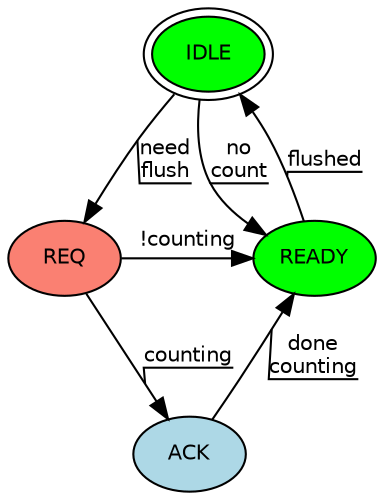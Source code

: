 digraph signal_theft {
	size = "6,6"
	margin = 0.0
	node [shape=ellipse,fontsize=10,fontname=Helvetica]
	edge [fontsize=10,fontname=Helvetica]

	"IDLE" [style=filled,fillcolor=green,peripheries=2];
	{
		"REQ" [style=filled,fillcolor=salmon];
		"READY" [style=filled,fillcolor=green];
		rank=same;
	}
	"ACK" [style=filled,fillcolor=lightblue];
	"IDLE" -> "REQ" [label="need\nflush",decorate=true];
	"IDLE" -> "READY" [label="no\ncount",decorate=true];
	"REQ" -> "READY" [label="!counting",decorate=false];
	"REQ" -> "ACK" [label="counting",decorate=true];
	"ACK" -> "READY" [label="done\ncounting",decorate=true];
	"READY" -> "IDLE" [label="flushed",decorate=true];
}
